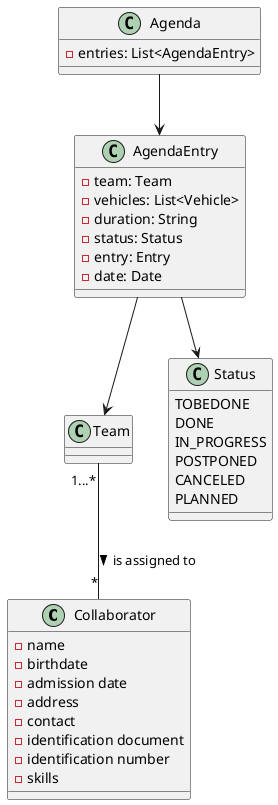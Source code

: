 @startuml
'https://plantuml.com/class-diagram

class Collaborator {
    -name
    -birthdate
    -admission date
    -address
    -contact
    -identification document
    -identification number
    -skills
}

class Team{
}

class Agenda {
    -entries: List<AgendaEntry>
}

class AgendaEntry {
    -team: Team
    -vehicles: List<Vehicle>
    -duration: String
    -status: Status
    -entry: Entry
    -date: Date
}

class Status {
    TOBEDONE
    DONE
    IN_PROGRESS
    POSTPONED
    CANCELED
    PLANNED

}

Team "1...*" -- "*" Collaborator : is assigned to >
Agenda --> AgendaEntry
AgendaEntry --> Status
AgendaEntry --> Team

@enduml